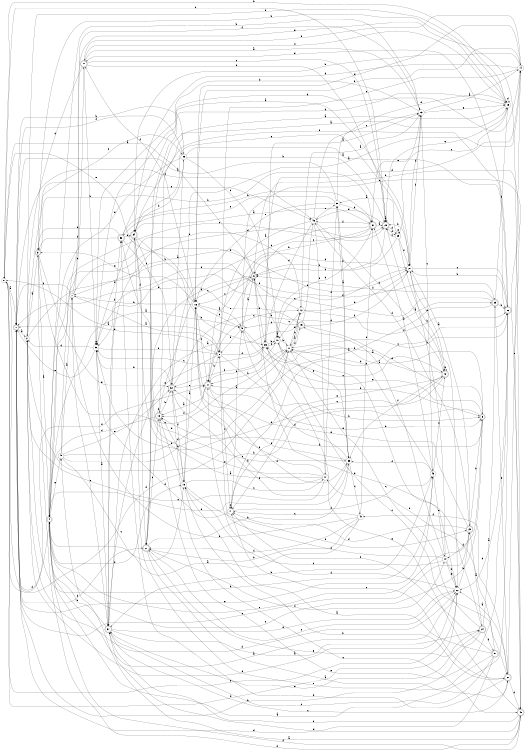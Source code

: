 digraph n42_9 {
__start0 [label="" shape="none"];

rankdir=LR;
size="8,5";

s0 [style="filled", color="black", fillcolor="white" shape="circle", label="0"];
s1 [style="rounded,filled", color="black", fillcolor="white" shape="doublecircle", label="1"];
s2 [style="filled", color="black", fillcolor="white" shape="circle", label="2"];
s3 [style="rounded,filled", color="black", fillcolor="white" shape="doublecircle", label="3"];
s4 [style="rounded,filled", color="black", fillcolor="white" shape="doublecircle", label="4"];
s5 [style="rounded,filled", color="black", fillcolor="white" shape="doublecircle", label="5"];
s6 [style="rounded,filled", color="black", fillcolor="white" shape="doublecircle", label="6"];
s7 [style="filled", color="black", fillcolor="white" shape="circle", label="7"];
s8 [style="filled", color="black", fillcolor="white" shape="circle", label="8"];
s9 [style="rounded,filled", color="black", fillcolor="white" shape="doublecircle", label="9"];
s10 [style="filled", color="black", fillcolor="white" shape="circle", label="10"];
s11 [style="filled", color="black", fillcolor="white" shape="circle", label="11"];
s12 [style="filled", color="black", fillcolor="white" shape="circle", label="12"];
s13 [style="filled", color="black", fillcolor="white" shape="circle", label="13"];
s14 [style="filled", color="black", fillcolor="white" shape="circle", label="14"];
s15 [style="filled", color="black", fillcolor="white" shape="circle", label="15"];
s16 [style="filled", color="black", fillcolor="white" shape="circle", label="16"];
s17 [style="rounded,filled", color="black", fillcolor="white" shape="doublecircle", label="17"];
s18 [style="rounded,filled", color="black", fillcolor="white" shape="doublecircle", label="18"];
s19 [style="filled", color="black", fillcolor="white" shape="circle", label="19"];
s20 [style="rounded,filled", color="black", fillcolor="white" shape="doublecircle", label="20"];
s21 [style="rounded,filled", color="black", fillcolor="white" shape="doublecircle", label="21"];
s22 [style="filled", color="black", fillcolor="white" shape="circle", label="22"];
s23 [style="rounded,filled", color="black", fillcolor="white" shape="doublecircle", label="23"];
s24 [style="rounded,filled", color="black", fillcolor="white" shape="doublecircle", label="24"];
s25 [style="rounded,filled", color="black", fillcolor="white" shape="doublecircle", label="25"];
s26 [style="rounded,filled", color="black", fillcolor="white" shape="doublecircle", label="26"];
s27 [style="filled", color="black", fillcolor="white" shape="circle", label="27"];
s28 [style="rounded,filled", color="black", fillcolor="white" shape="doublecircle", label="28"];
s29 [style="filled", color="black", fillcolor="white" shape="circle", label="29"];
s30 [style="filled", color="black", fillcolor="white" shape="circle", label="30"];
s31 [style="rounded,filled", color="black", fillcolor="white" shape="doublecircle", label="31"];
s32 [style="rounded,filled", color="black", fillcolor="white" shape="doublecircle", label="32"];
s33 [style="filled", color="black", fillcolor="white" shape="circle", label="33"];
s34 [style="rounded,filled", color="black", fillcolor="white" shape="doublecircle", label="34"];
s35 [style="filled", color="black", fillcolor="white" shape="circle", label="35"];
s36 [style="filled", color="black", fillcolor="white" shape="circle", label="36"];
s37 [style="rounded,filled", color="black", fillcolor="white" shape="doublecircle", label="37"];
s38 [style="rounded,filled", color="black", fillcolor="white" shape="doublecircle", label="38"];
s39 [style="filled", color="black", fillcolor="white" shape="circle", label="39"];
s40 [style="filled", color="black", fillcolor="white" shape="circle", label="40"];
s41 [style="filled", color="black", fillcolor="white" shape="circle", label="41"];
s42 [style="rounded,filled", color="black", fillcolor="white" shape="doublecircle", label="42"];
s43 [style="filled", color="black", fillcolor="white" shape="circle", label="43"];
s44 [style="filled", color="black", fillcolor="white" shape="circle", label="44"];
s45 [style="rounded,filled", color="black", fillcolor="white" shape="doublecircle", label="45"];
s46 [style="filled", color="black", fillcolor="white" shape="circle", label="46"];
s47 [style="filled", color="black", fillcolor="white" shape="circle", label="47"];
s48 [style="rounded,filled", color="black", fillcolor="white" shape="doublecircle", label="48"];
s49 [style="filled", color="black", fillcolor="white" shape="circle", label="49"];
s50 [style="rounded,filled", color="black", fillcolor="white" shape="doublecircle", label="50"];
s51 [style="rounded,filled", color="black", fillcolor="white" shape="doublecircle", label="51"];
s0 -> s1 [label="a"];
s0 -> s19 [label="b"];
s0 -> s22 [label="c"];
s0 -> s22 [label="d"];
s0 -> s16 [label="e"];
s0 -> s17 [label="f"];
s1 -> s2 [label="a"];
s1 -> s33 [label="b"];
s1 -> s23 [label="c"];
s1 -> s20 [label="d"];
s1 -> s43 [label="e"];
s1 -> s46 [label="f"];
s2 -> s3 [label="a"];
s2 -> s43 [label="b"];
s2 -> s46 [label="c"];
s2 -> s22 [label="d"];
s2 -> s19 [label="e"];
s2 -> s25 [label="f"];
s3 -> s4 [label="a"];
s3 -> s31 [label="b"];
s3 -> s11 [label="c"];
s3 -> s48 [label="d"];
s3 -> s32 [label="e"];
s3 -> s33 [label="f"];
s4 -> s5 [label="a"];
s4 -> s27 [label="b"];
s4 -> s28 [label="c"];
s4 -> s15 [label="d"];
s4 -> s49 [label="e"];
s4 -> s1 [label="f"];
s5 -> s6 [label="a"];
s5 -> s9 [label="b"];
s5 -> s42 [label="c"];
s5 -> s27 [label="d"];
s5 -> s48 [label="e"];
s5 -> s8 [label="f"];
s6 -> s0 [label="a"];
s6 -> s7 [label="b"];
s6 -> s16 [label="c"];
s6 -> s20 [label="d"];
s6 -> s17 [label="e"];
s6 -> s35 [label="f"];
s7 -> s8 [label="a"];
s7 -> s12 [label="b"];
s7 -> s37 [label="c"];
s7 -> s50 [label="d"];
s7 -> s48 [label="e"];
s7 -> s1 [label="f"];
s8 -> s0 [label="a"];
s8 -> s9 [label="b"];
s8 -> s41 [label="c"];
s8 -> s1 [label="d"];
s8 -> s37 [label="e"];
s8 -> s35 [label="f"];
s9 -> s10 [label="a"];
s9 -> s2 [label="b"];
s9 -> s4 [label="c"];
s9 -> s44 [label="d"];
s9 -> s35 [label="e"];
s9 -> s18 [label="f"];
s10 -> s10 [label="a"];
s10 -> s11 [label="b"];
s10 -> s21 [label="c"];
s10 -> s31 [label="d"];
s10 -> s39 [label="e"];
s10 -> s32 [label="f"];
s11 -> s12 [label="a"];
s11 -> s17 [label="b"];
s11 -> s6 [label="c"];
s11 -> s0 [label="d"];
s11 -> s12 [label="e"];
s11 -> s45 [label="f"];
s12 -> s13 [label="a"];
s12 -> s11 [label="b"];
s12 -> s10 [label="c"];
s12 -> s27 [label="d"];
s12 -> s36 [label="e"];
s12 -> s26 [label="f"];
s13 -> s14 [label="a"];
s13 -> s4 [label="b"];
s13 -> s43 [label="c"];
s13 -> s36 [label="d"];
s13 -> s19 [label="e"];
s13 -> s27 [label="f"];
s14 -> s15 [label="a"];
s14 -> s34 [label="b"];
s14 -> s8 [label="c"];
s14 -> s34 [label="d"];
s14 -> s16 [label="e"];
s14 -> s16 [label="f"];
s15 -> s16 [label="a"];
s15 -> s21 [label="b"];
s15 -> s47 [label="c"];
s15 -> s18 [label="d"];
s15 -> s18 [label="e"];
s15 -> s23 [label="f"];
s16 -> s5 [label="a"];
s16 -> s7 [label="b"];
s16 -> s17 [label="c"];
s16 -> s5 [label="d"];
s16 -> s3 [label="e"];
s16 -> s50 [label="f"];
s17 -> s18 [label="a"];
s17 -> s8 [label="b"];
s17 -> s12 [label="c"];
s17 -> s39 [label="d"];
s17 -> s9 [label="e"];
s17 -> s18 [label="f"];
s18 -> s19 [label="a"];
s18 -> s32 [label="b"];
s18 -> s6 [label="c"];
s18 -> s4 [label="d"];
s18 -> s26 [label="e"];
s18 -> s18 [label="f"];
s19 -> s20 [label="a"];
s19 -> s3 [label="b"];
s19 -> s29 [label="c"];
s19 -> s19 [label="d"];
s19 -> s28 [label="e"];
s19 -> s50 [label="f"];
s20 -> s21 [label="a"];
s20 -> s39 [label="b"];
s20 -> s18 [label="c"];
s20 -> s19 [label="d"];
s20 -> s24 [label="e"];
s20 -> s44 [label="f"];
s21 -> s22 [label="a"];
s21 -> s38 [label="b"];
s21 -> s41 [label="c"];
s21 -> s48 [label="d"];
s21 -> s14 [label="e"];
s21 -> s40 [label="f"];
s22 -> s4 [label="a"];
s22 -> s23 [label="b"];
s22 -> s20 [label="c"];
s22 -> s6 [label="d"];
s22 -> s2 [label="e"];
s22 -> s17 [label="f"];
s23 -> s24 [label="a"];
s23 -> s9 [label="b"];
s23 -> s4 [label="c"];
s23 -> s41 [label="d"];
s23 -> s16 [label="e"];
s23 -> s46 [label="f"];
s24 -> s25 [label="a"];
s24 -> s1 [label="b"];
s24 -> s11 [label="c"];
s24 -> s11 [label="d"];
s24 -> s37 [label="e"];
s24 -> s51 [label="f"];
s25 -> s17 [label="a"];
s25 -> s26 [label="b"];
s25 -> s36 [label="c"];
s25 -> s19 [label="d"];
s25 -> s21 [label="e"];
s25 -> s6 [label="f"];
s26 -> s4 [label="a"];
s26 -> s27 [label="b"];
s26 -> s11 [label="c"];
s26 -> s22 [label="d"];
s26 -> s50 [label="e"];
s26 -> s34 [label="f"];
s27 -> s23 [label="a"];
s27 -> s28 [label="b"];
s27 -> s26 [label="c"];
s27 -> s10 [label="d"];
s27 -> s42 [label="e"];
s27 -> s13 [label="f"];
s28 -> s28 [label="a"];
s28 -> s6 [label="b"];
s28 -> s0 [label="c"];
s28 -> s29 [label="d"];
s28 -> s46 [label="e"];
s28 -> s29 [label="f"];
s29 -> s30 [label="a"];
s29 -> s22 [label="b"];
s29 -> s28 [label="c"];
s29 -> s6 [label="d"];
s29 -> s29 [label="e"];
s29 -> s27 [label="f"];
s30 -> s1 [label="a"];
s30 -> s31 [label="b"];
s30 -> s38 [label="c"];
s30 -> s19 [label="d"];
s30 -> s16 [label="e"];
s30 -> s39 [label="f"];
s31 -> s28 [label="a"];
s31 -> s17 [label="b"];
s31 -> s6 [label="c"];
s31 -> s32 [label="d"];
s31 -> s13 [label="e"];
s31 -> s46 [label="f"];
s32 -> s33 [label="a"];
s32 -> s36 [label="b"];
s32 -> s48 [label="c"];
s32 -> s25 [label="d"];
s32 -> s17 [label="e"];
s32 -> s15 [label="f"];
s33 -> s26 [label="a"];
s33 -> s28 [label="b"];
s33 -> s10 [label="c"];
s33 -> s34 [label="d"];
s33 -> s4 [label="e"];
s33 -> s1 [label="f"];
s34 -> s31 [label="a"];
s34 -> s35 [label="b"];
s34 -> s39 [label="c"];
s34 -> s36 [label="d"];
s34 -> s27 [label="e"];
s34 -> s20 [label="f"];
s35 -> s13 [label="a"];
s35 -> s10 [label="b"];
s35 -> s36 [label="c"];
s35 -> s14 [label="d"];
s35 -> s17 [label="e"];
s35 -> s10 [label="f"];
s36 -> s37 [label="a"];
s36 -> s14 [label="b"];
s36 -> s36 [label="c"];
s36 -> s2 [label="d"];
s36 -> s1 [label="e"];
s36 -> s8 [label="f"];
s37 -> s24 [label="a"];
s37 -> s4 [label="b"];
s37 -> s21 [label="c"];
s37 -> s28 [label="d"];
s37 -> s22 [label="e"];
s37 -> s38 [label="f"];
s38 -> s27 [label="a"];
s38 -> s31 [label="b"];
s38 -> s32 [label="c"];
s38 -> s34 [label="d"];
s38 -> s3 [label="e"];
s38 -> s3 [label="f"];
s39 -> s30 [label="a"];
s39 -> s32 [label="b"];
s39 -> s40 [label="c"];
s39 -> s5 [label="d"];
s39 -> s4 [label="e"];
s39 -> s16 [label="f"];
s40 -> s4 [label="a"];
s40 -> s20 [label="b"];
s40 -> s41 [label="c"];
s40 -> s31 [label="d"];
s40 -> s7 [label="e"];
s40 -> s20 [label="f"];
s41 -> s5 [label="a"];
s41 -> s26 [label="b"];
s41 -> s41 [label="c"];
s41 -> s36 [label="d"];
s41 -> s42 [label="e"];
s41 -> s43 [label="f"];
s42 -> s28 [label="a"];
s42 -> s35 [label="b"];
s42 -> s41 [label="c"];
s42 -> s36 [label="d"];
s42 -> s42 [label="e"];
s42 -> s39 [label="f"];
s43 -> s31 [label="a"];
s43 -> s37 [label="b"];
s43 -> s42 [label="c"];
s43 -> s11 [label="d"];
s43 -> s44 [label="e"];
s43 -> s39 [label="f"];
s44 -> s45 [label="a"];
s44 -> s27 [label="b"];
s44 -> s15 [label="c"];
s44 -> s8 [label="d"];
s44 -> s22 [label="e"];
s44 -> s22 [label="f"];
s45 -> s37 [label="a"];
s45 -> s46 [label="b"];
s45 -> s5 [label="c"];
s45 -> s1 [label="d"];
s45 -> s9 [label="e"];
s45 -> s27 [label="f"];
s46 -> s8 [label="a"];
s46 -> s42 [label="b"];
s46 -> s13 [label="c"];
s46 -> s35 [label="d"];
s46 -> s30 [label="e"];
s46 -> s47 [label="f"];
s47 -> s34 [label="a"];
s47 -> s32 [label="b"];
s47 -> s2 [label="c"];
s47 -> s30 [label="d"];
s47 -> s38 [label="e"];
s47 -> s16 [label="f"];
s48 -> s49 [label="a"];
s48 -> s6 [label="b"];
s48 -> s37 [label="c"];
s48 -> s37 [label="d"];
s48 -> s35 [label="e"];
s48 -> s4 [label="f"];
s49 -> s7 [label="a"];
s49 -> s11 [label="b"];
s49 -> s15 [label="c"];
s49 -> s11 [label="d"];
s49 -> s32 [label="e"];
s49 -> s13 [label="f"];
s50 -> s13 [label="a"];
s50 -> s36 [label="b"];
s50 -> s28 [label="c"];
s50 -> s2 [label="d"];
s50 -> s28 [label="e"];
s50 -> s14 [label="f"];
s51 -> s15 [label="a"];
s51 -> s47 [label="b"];
s51 -> s37 [label="c"];
s51 -> s1 [label="d"];
s51 -> s34 [label="e"];
s51 -> s41 [label="f"];

}